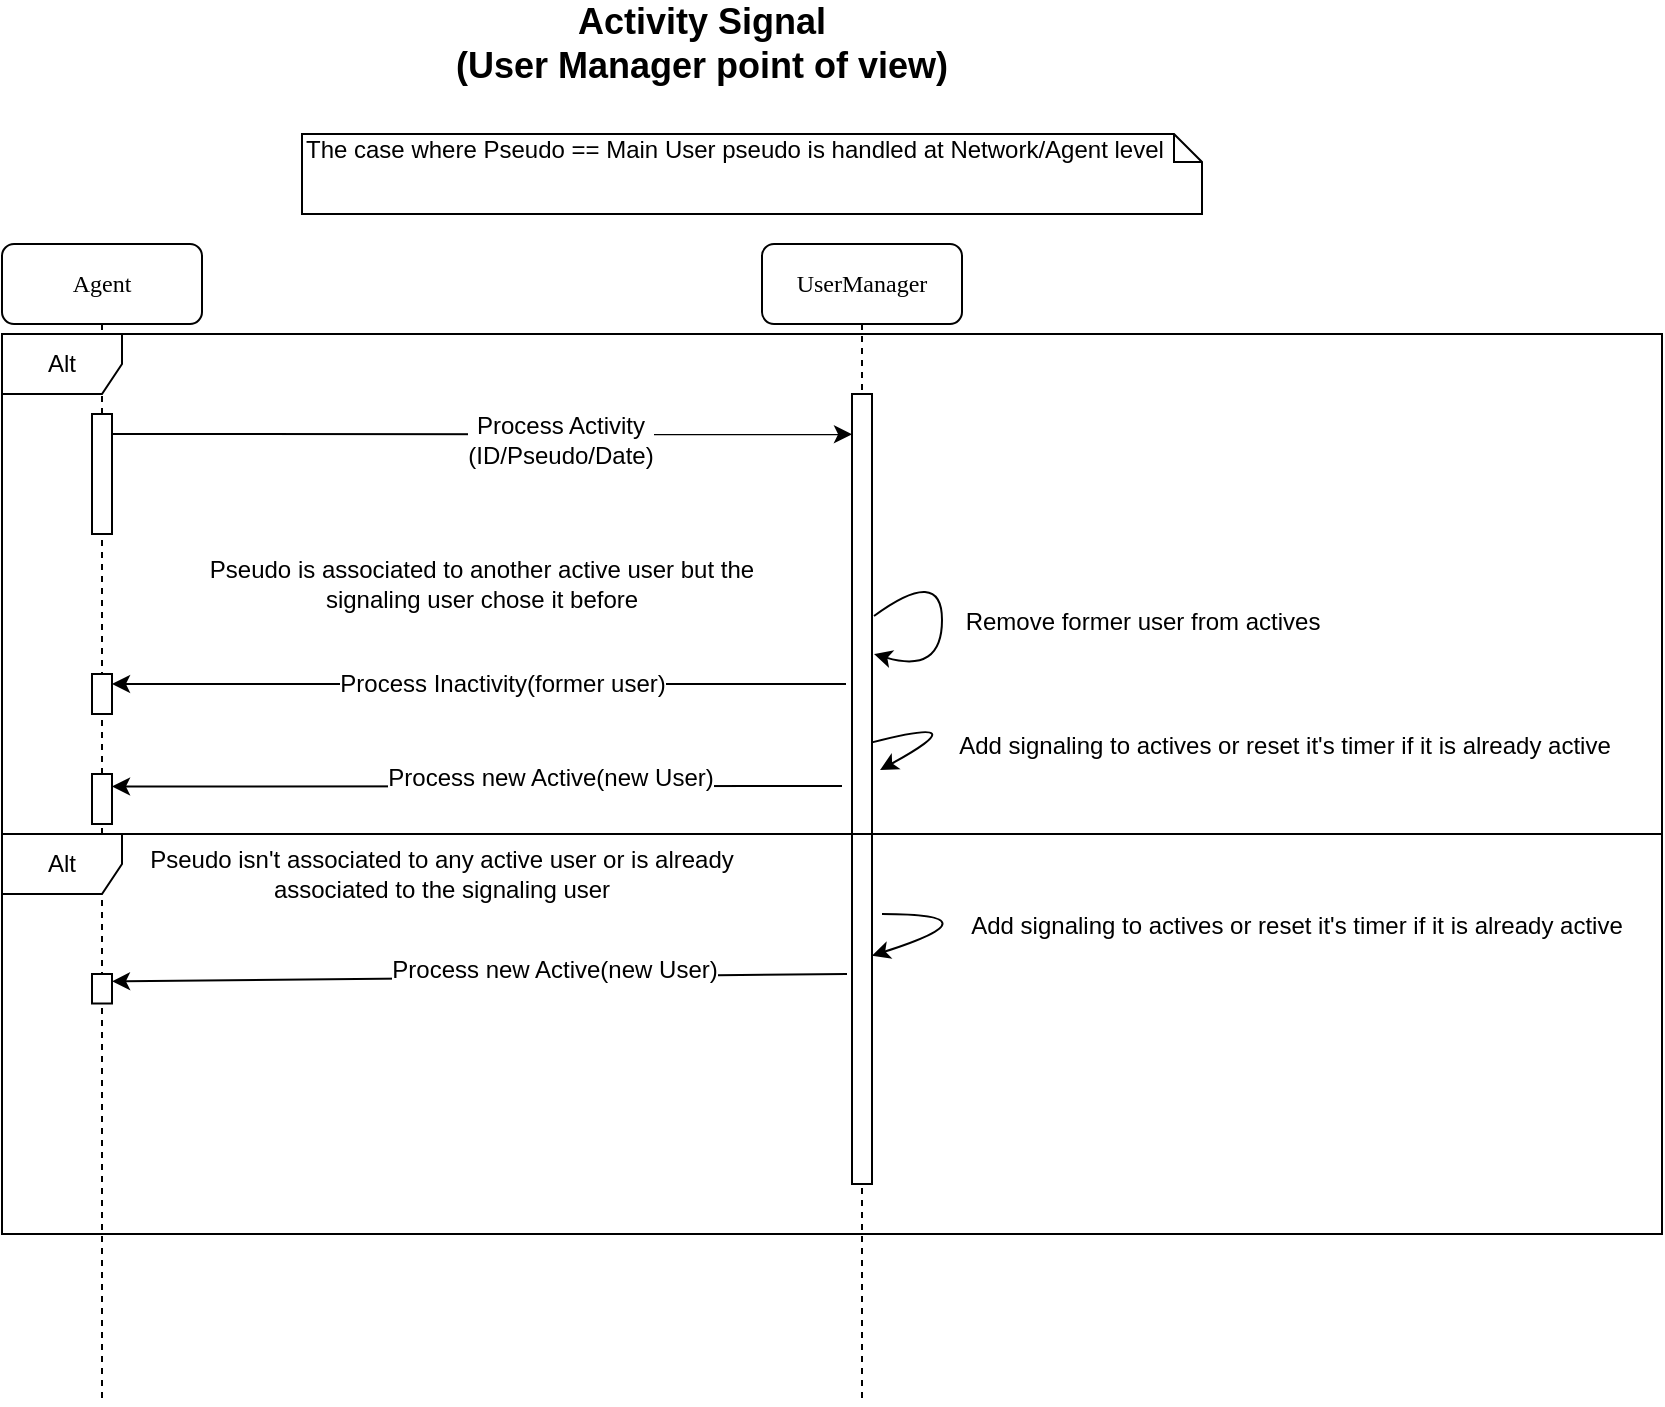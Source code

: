 <mxfile version="12.4.3" type="device" pages="1"><diagram name="Page-1" id="13e1069c-82ec-6db2-03f1-153e76fe0fe0"><mxGraphModel dx="1422" dy="766" grid="1" gridSize="10" guides="1" tooltips="1" connect="1" arrows="1" fold="1" page="1" pageScale="1" pageWidth="1100" pageHeight="850" background="#ffffff" math="0" shadow="0"><root><mxCell id="0"/><mxCell id="1" parent="0"/><mxCell id="7baba1c4bc27f4b0-4" value="Agent" style="shape=umlLifeline;perimeter=lifelinePerimeter;whiteSpace=wrap;html=1;container=1;collapsible=0;recursiveResize=0;outlineConnect=0;rounded=1;shadow=0;comic=0;labelBackgroundColor=none;strokeWidth=1;fontFamily=Verdana;fontSize=12;align=center;" parent="1" vertex="1"><mxGeometry x="240" y="135" width="100" height="580" as="geometry"/></mxCell><mxCell id="7baba1c4bc27f4b0-16" value="" style="html=1;points=[];perimeter=orthogonalPerimeter;rounded=0;shadow=0;comic=0;labelBackgroundColor=none;strokeWidth=1;fontFamily=Verdana;fontSize=12;align=center;" parent="7baba1c4bc27f4b0-4" vertex="1"><mxGeometry x="45" y="85" width="10" height="60" as="geometry"/></mxCell><mxCell id="1MT3KwMhrkG7yI49Y5Oi-8" value="" style="rounded=0;whiteSpace=wrap;html=1;" vertex="1" parent="7baba1c4bc27f4b0-4"><mxGeometry x="45" y="215" width="10" height="20" as="geometry"/></mxCell><mxCell id="1MT3KwMhrkG7yI49Y5Oi-12" value="" style="rounded=0;whiteSpace=wrap;html=1;" vertex="1" parent="7baba1c4bc27f4b0-4"><mxGeometry x="45" y="265" width="10" height="25" as="geometry"/></mxCell><mxCell id="1MT3KwMhrkG7yI49Y5Oi-25" value="" style="html=1;points=[];perimeter=orthogonalPerimeter;" vertex="1" parent="7baba1c4bc27f4b0-4"><mxGeometry x="45" y="365" width="10" height="14.75" as="geometry"/></mxCell><mxCell id="7baba1c4bc27f4b0-7" value="UserManager" style="shape=umlLifeline;perimeter=lifelinePerimeter;whiteSpace=wrap;html=1;container=1;collapsible=0;recursiveResize=0;outlineConnect=0;rounded=1;shadow=0;comic=0;labelBackgroundColor=none;strokeWidth=1;fontFamily=Verdana;fontSize=12;align=center;" parent="1" vertex="1"><mxGeometry x="620" y="135" width="100" height="580" as="geometry"/></mxCell><mxCell id="1MT3KwMhrkG7yI49Y5Oi-2" value="" style="rounded=0;whiteSpace=wrap;html=1;" vertex="1" parent="7baba1c4bc27f4b0-7"><mxGeometry x="45" y="75" width="10" height="395" as="geometry"/></mxCell><mxCell id="1MT3KwMhrkG7yI49Y5Oi-6" value="" style="curved=1;endArrow=classic;html=1;exitX=1.1;exitY=0.281;exitDx=0;exitDy=0;exitPerimeter=0;" edge="1" parent="7baba1c4bc27f4b0-7" source="1MT3KwMhrkG7yI49Y5Oi-2"><mxGeometry width="50" height="50" relative="1" as="geometry"><mxPoint x="70" y="145" as="sourcePoint"/><mxPoint x="56" y="205" as="targetPoint"/><Array as="points"><mxPoint x="90" y="161"/><mxPoint x="90" y="215"/></Array></mxGeometry></mxCell><mxCell id="1MT3KwMhrkG7yI49Y5Oi-7" value="Remove former user from actives" style="text;html=1;align=center;verticalAlign=middle;resizable=0;points=[];;labelBackgroundColor=#ffffff;" vertex="1" connectable="0" parent="1MT3KwMhrkG7yI49Y5Oi-6"><mxGeometry x="0.192" y="2" relative="1" as="geometry"><mxPoint x="98" y="-9" as="offset"/></mxGeometry></mxCell><mxCell id="1MT3KwMhrkG7yI49Y5Oi-19" value="" style="curved=1;endArrow=classic;html=1;entryX=1.4;entryY=0.476;entryDx=0;entryDy=0;entryPerimeter=0;exitX=1;exitY=0.441;exitDx=0;exitDy=0;exitPerimeter=0;" edge="1" parent="7baba1c4bc27f4b0-7" source="1MT3KwMhrkG7yI49Y5Oi-2" target="1MT3KwMhrkG7yI49Y5Oi-2"><mxGeometry width="50" height="50" relative="1" as="geometry"><mxPoint x="-380" y="655" as="sourcePoint"/><mxPoint x="-70" y="385" as="targetPoint"/><Array as="points"><mxPoint x="110" y="235"/></Array></mxGeometry></mxCell><mxCell id="1MT3KwMhrkG7yI49Y5Oi-20" value="Add signaling to actives or reset it's timer if it is already active" style="text;html=1;align=center;verticalAlign=middle;resizable=0;points=[];;labelBackgroundColor=#ffffff;" vertex="1" connectable="0" parent="1MT3KwMhrkG7yI49Y5Oi-19"><mxGeometry x="-0.75" y="-3" relative="1" as="geometry"><mxPoint x="190.57" y="2.76" as="offset"/></mxGeometry></mxCell><mxCell id="1MT3KwMhrkG7yI49Y5Oi-1" value="" style="endArrow=classic;html=1;exitX=1;exitY=0.167;exitDx=0;exitDy=0;exitPerimeter=0;entryX=0;entryY=0.051;entryDx=0;entryDy=0;entryPerimeter=0;" edge="1" parent="1" source="7baba1c4bc27f4b0-16" target="1MT3KwMhrkG7yI49Y5Oi-2"><mxGeometry width="50" height="50" relative="1" as="geometry"><mxPoint x="240" y="790" as="sourcePoint"/><mxPoint x="290" y="740" as="targetPoint"/></mxGeometry></mxCell><mxCell id="1MT3KwMhrkG7yI49Y5Oi-3" value="Process Activity&lt;br&gt;(ID/Pseudo/Date)" style="text;html=1;align=center;verticalAlign=middle;resizable=0;points=[];;labelBackgroundColor=#ffffff;" vertex="1" connectable="0" parent="1MT3KwMhrkG7yI49Y5Oi-1"><mxGeometry x="0.362" y="-3" relative="1" as="geometry"><mxPoint x="-28.02" as="offset"/></mxGeometry></mxCell><mxCell id="1MT3KwMhrkG7yI49Y5Oi-4" value="The case where Pseudo == Main User pseudo is handled at Network/Agent level" style="shape=note;whiteSpace=wrap;html=1;size=14;verticalAlign=top;align=left;spacingTop=-6;" vertex="1" parent="1"><mxGeometry x="390" y="80" width="450" height="40" as="geometry"/></mxCell><mxCell id="1MT3KwMhrkG7yI49Y5Oi-9" value="" style="endArrow=classic;html=1;entryX=1;entryY=0.25;entryDx=0;entryDy=0;" edge="1" parent="1" target="1MT3KwMhrkG7yI49Y5Oi-8"><mxGeometry width="50" height="50" relative="1" as="geometry"><mxPoint x="662" y="355" as="sourcePoint"/><mxPoint x="300" y="397" as="targetPoint"/></mxGeometry></mxCell><mxCell id="1MT3KwMhrkG7yI49Y5Oi-10" value="Process Inactivity(former user)" style="text;html=1;align=center;verticalAlign=middle;resizable=0;points=[];;labelBackgroundColor=#ffffff;" vertex="1" connectable="0" parent="1MT3KwMhrkG7yI49Y5Oi-9"><mxGeometry x="-0.508" relative="1" as="geometry"><mxPoint x="-82" as="offset"/></mxGeometry></mxCell><mxCell id="1MT3KwMhrkG7yI49Y5Oi-11" value="" style="endArrow=classic;html=1;entryX=1;entryY=0.25;entryDx=0;entryDy=0;" edge="1" parent="1" target="1MT3KwMhrkG7yI49Y5Oi-12"><mxGeometry width="50" height="50" relative="1" as="geometry"><mxPoint x="660" y="406" as="sourcePoint"/><mxPoint x="300" y="463" as="targetPoint"/></mxGeometry></mxCell><mxCell id="1MT3KwMhrkG7yI49Y5Oi-13" value="Process new Active(new User)" style="text;html=1;align=center;verticalAlign=middle;resizable=0;points=[];;labelBackgroundColor=#ffffff;" vertex="1" connectable="0" parent="1MT3KwMhrkG7yI49Y5Oi-11"><mxGeometry x="-0.2" y="-3" relative="1" as="geometry"><mxPoint y="-1" as="offset"/></mxGeometry></mxCell><mxCell id="1MT3KwMhrkG7yI49Y5Oi-16" value="Alt" style="shape=umlFrame;whiteSpace=wrap;html=1;" vertex="1" parent="1"><mxGeometry x="240" y="180" width="830" height="250" as="geometry"/></mxCell><mxCell id="1MT3KwMhrkG7yI49Y5Oi-17" value="Pseudo is associated to another active user but the signaling user chose it before" style="text;html=1;strokeColor=none;fillColor=none;align=center;verticalAlign=middle;whiteSpace=wrap;rounded=0;" vertex="1" parent="1"><mxGeometry x="320" y="290" width="320" height="30" as="geometry"/></mxCell><mxCell id="1MT3KwMhrkG7yI49Y5Oi-21" value="" style="curved=1;endArrow=classic;html=1;entryX=1;entryY=0.711;entryDx=0;entryDy=0;entryPerimeter=0;" edge="1" parent="1" target="1MT3KwMhrkG7yI49Y5Oi-2"><mxGeometry width="50" height="50" relative="1" as="geometry"><mxPoint x="680" y="470" as="sourcePoint"/><mxPoint x="685" y="506.735" as="targetPoint"/><Array as="points"><mxPoint x="740" y="470"/></Array></mxGeometry></mxCell><mxCell id="1MT3KwMhrkG7yI49Y5Oi-22" value="Add signaling to actives or reset it's timer if it is already active" style="text;html=1;align=center;verticalAlign=middle;resizable=0;points=[];;labelBackgroundColor=#ffffff;" vertex="1" connectable="0" parent="1MT3KwMhrkG7yI49Y5Oi-21"><mxGeometry x="-0.75" y="-3" relative="1" as="geometry"><mxPoint x="190.57" y="2.76" as="offset"/></mxGeometry></mxCell><mxCell id="1MT3KwMhrkG7yI49Y5Oi-23" value="" style="endArrow=classic;html=1;entryX=1;entryY=0.25;entryDx=0;entryDy=0;" edge="1" parent="1" target="1MT3KwMhrkG7yI49Y5Oi-25"><mxGeometry width="50" height="50" relative="1" as="geometry"><mxPoint x="662.5" y="500" as="sourcePoint"/><mxPoint x="297.5" y="500.25" as="targetPoint"/></mxGeometry></mxCell><mxCell id="1MT3KwMhrkG7yI49Y5Oi-24" value="Process new Active(new User)" style="text;html=1;align=center;verticalAlign=middle;resizable=0;points=[];;labelBackgroundColor=#ffffff;" vertex="1" connectable="0" parent="1MT3KwMhrkG7yI49Y5Oi-23"><mxGeometry x="-0.2" y="-3" relative="1" as="geometry"><mxPoint y="-1" as="offset"/></mxGeometry></mxCell><mxCell id="1MT3KwMhrkG7yI49Y5Oi-26" value="Alt" style="shape=umlFrame;whiteSpace=wrap;html=1;" vertex="1" parent="1"><mxGeometry x="240" y="430" width="830" height="200" as="geometry"/></mxCell><mxCell id="1MT3KwMhrkG7yI49Y5Oi-27" value="Pseudo isn't associated to any active user or is already associated to the signaling user" style="text;html=1;strokeColor=none;fillColor=none;align=center;verticalAlign=middle;whiteSpace=wrap;rounded=0;" vertex="1" parent="1"><mxGeometry x="310" y="440" width="300" height="20" as="geometry"/></mxCell><mxCell id="1MT3KwMhrkG7yI49Y5Oi-28" value="&lt;b&gt;&lt;font style=&quot;font-size: 18px&quot;&gt;Activity Signal&lt;br&gt;(User Manager point of view)&lt;br&gt;&lt;/font&gt;&lt;/b&gt;" style="text;html=1;strokeColor=none;fillColor=none;align=center;verticalAlign=middle;whiteSpace=wrap;rounded=0;" vertex="1" parent="1"><mxGeometry x="460" y="20" width="260" height="30" as="geometry"/></mxCell></root></mxGraphModel></diagram></mxfile>
